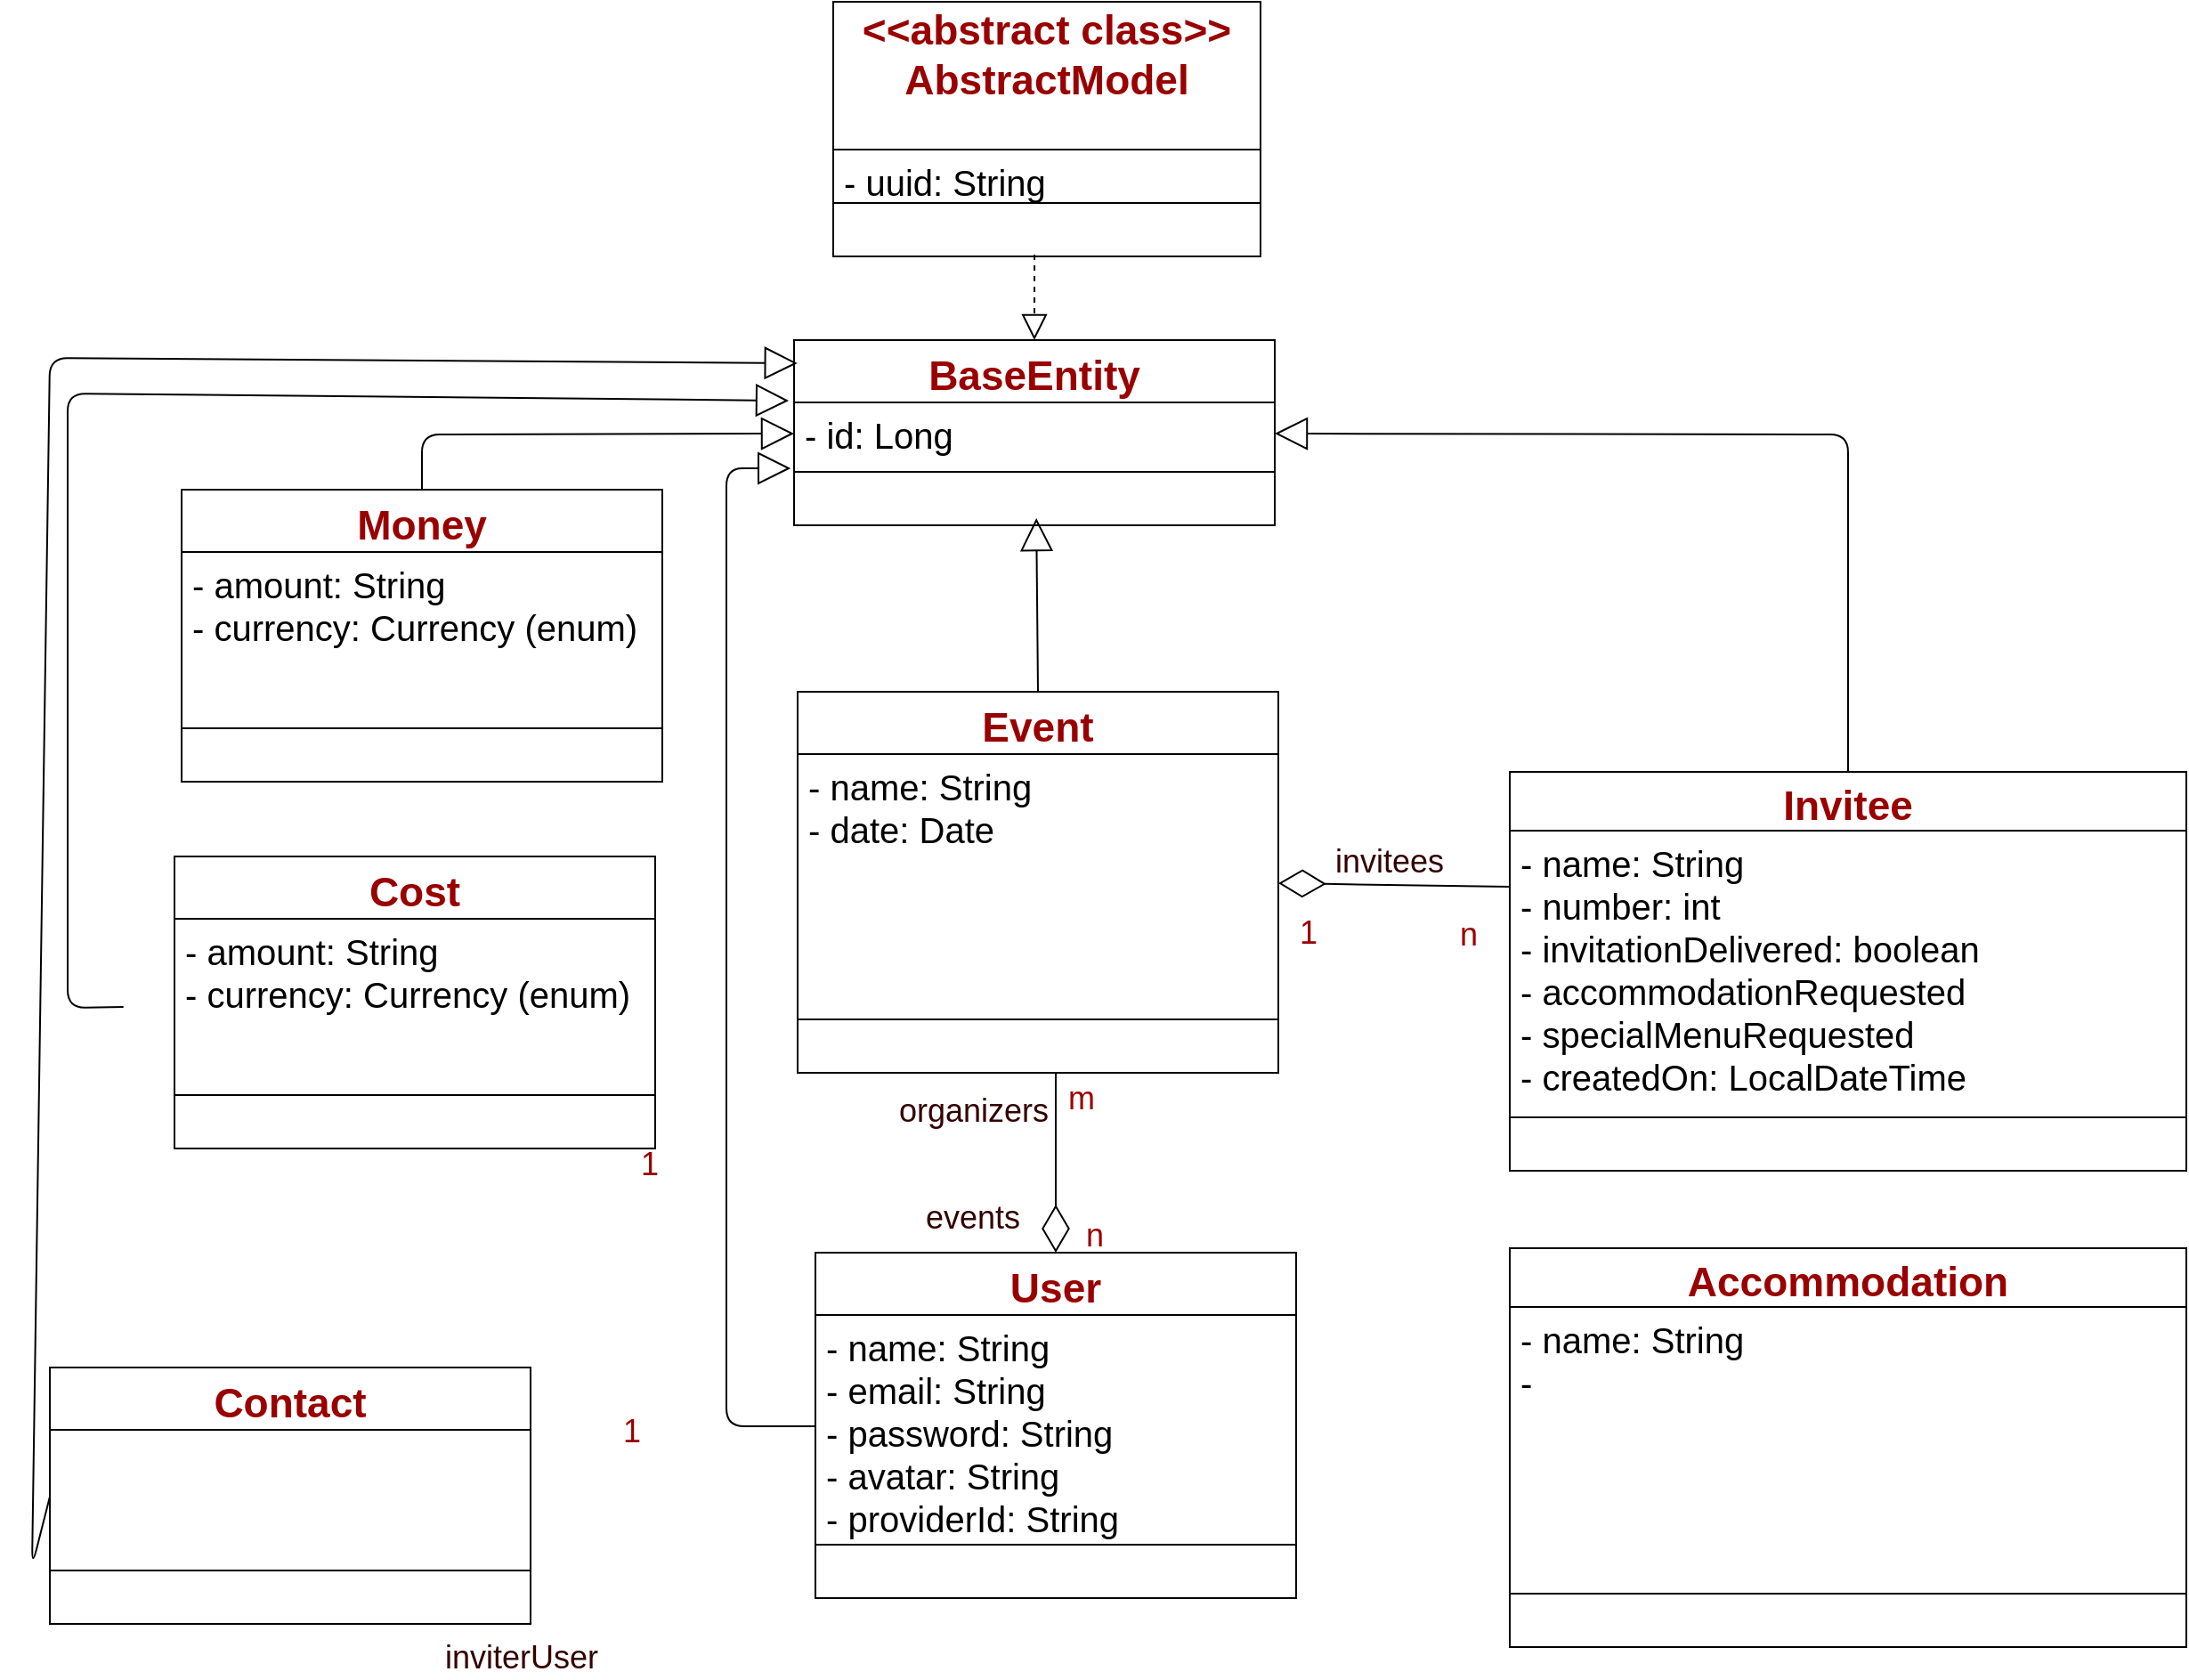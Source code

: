 <mxfile version="14.6.6" type="github">
  <diagram id="2b65b62c-36b4-7ad5-0130-103a9fcd3f7b" name="Page-1">
    <mxGraphModel dx="2450" dy="774" grid="1" gridSize="10" guides="1" tooltips="1" connect="1" arrows="1" fold="1" page="1" pageScale="1" pageWidth="1100" pageHeight="850" background="#ffffff" math="0" shadow="0">
      <root>
        <mxCell id="0" />
        <mxCell id="1" parent="0" />
        <mxCell id="11" value="Invitee" style="swimlane;fontStyle=1;align=center;verticalAlign=middle;childLayout=stackLayout;horizontal=1;startSize=33;horizontalStack=0;resizeParent=1;resizeParentMax=0;resizeLast=0;collapsible=1;marginBottom=0;swimlaneFillColor=#ffffff;strokeColor=#000000;strokeWidth=1;fillColor=none;fontSize=23;fontColor=#990000;perimeterSpacing=0;" parent="1" vertex="1">
          <mxGeometry x="830" y="472.5" width="380" height="224" as="geometry" />
        </mxCell>
        <mxCell id="12" value="- name: String&#xa;- number: int&#xa;- invitationDelivered: boolean&#xa;- accommodationRequested&#xa;- specialMenuRequested&#xa;- createdOn: LocalDateTime" style="text;strokeColor=none;fillColor=none;align=left;verticalAlign=top;spacingLeft=4;spacingRight=4;overflow=hidden;rotatable=0;points=[[0,0.5],[1,0.5]];portConstraint=eastwest;fontSize=20;" parent="11" vertex="1">
          <mxGeometry y="33" width="380" height="157" as="geometry" />
        </mxCell>
        <mxCell id="13" value="" style="line;strokeWidth=1;fillColor=none;align=left;verticalAlign=middle;spacingTop=-1;spacingLeft=3;spacingRight=3;rotatable=0;labelPosition=right;points=[];portConstraint=eastwest;" parent="11" vertex="1">
          <mxGeometry y="190" width="380" height="8" as="geometry" />
        </mxCell>
        <mxCell id="14" value=" " style="text;strokeColor=none;fillColor=none;align=left;verticalAlign=top;spacingLeft=4;spacingRight=4;overflow=hidden;rotatable=0;points=[[0,0.5],[1,0.5]];portConstraint=eastwest;" parent="11" vertex="1">
          <mxGeometry y="198" width="380" height="26" as="geometry" />
        </mxCell>
        <mxCell id="31" value="Event" style="swimlane;fontStyle=1;align=center;verticalAlign=middle;childLayout=stackLayout;horizontal=1;startSize=35;horizontalStack=0;resizeParent=1;resizeParentMax=0;resizeLast=0;collapsible=1;marginBottom=0;swimlaneFillColor=#ffffff;strokeColor=#000000;strokeWidth=1;fillColor=none;fontSize=23;fontColor=#990000;perimeterSpacing=0;" parent="1" vertex="1">
          <mxGeometry x="430" y="427.5" width="270" height="214" as="geometry" />
        </mxCell>
        <mxCell id="32" value="- name: String&#xa;- date: Date&#xa;" style="text;strokeColor=none;fillColor=none;align=left;verticalAlign=top;spacingLeft=4;spacingRight=4;overflow=hidden;rotatable=0;points=[[0,0.5],[1,0.5]];portConstraint=eastwest;fontSize=20;" parent="31" vertex="1">
          <mxGeometry y="35" width="270" height="145" as="geometry" />
        </mxCell>
        <mxCell id="33" value="" style="line;strokeWidth=1;fillColor=none;align=left;verticalAlign=middle;spacingTop=-1;spacingLeft=3;spacingRight=3;rotatable=0;labelPosition=right;points=[];portConstraint=eastwest;" parent="31" vertex="1">
          <mxGeometry y="180" width="270" height="8" as="geometry" />
        </mxCell>
        <mxCell id="34" value=" " style="text;strokeColor=none;fillColor=none;align=left;verticalAlign=top;spacingLeft=4;spacingRight=4;overflow=hidden;rotatable=0;points=[[0,0.5],[1,0.5]];portConstraint=eastwest;" parent="31" vertex="1">
          <mxGeometry y="188" width="270" height="26" as="geometry" />
        </mxCell>
        <mxCell id="47" value="Money" style="swimlane;fontStyle=1;align=center;verticalAlign=middle;childLayout=stackLayout;horizontal=1;startSize=35;horizontalStack=0;resizeParent=1;resizeParentMax=0;resizeLast=0;collapsible=1;marginBottom=0;swimlaneFillColor=#ffffff;strokeColor=#000000;strokeWidth=1;fillColor=none;fontSize=23;fontColor=#990000;perimeterSpacing=0;" parent="1" vertex="1">
          <mxGeometry x="84" y="314" width="270" height="164" as="geometry" />
        </mxCell>
        <mxCell id="48" value="- amount: String&#xa;- currency: Currency (enum)&#xa;&#xa;" style="text;strokeColor=none;fillColor=none;align=left;verticalAlign=top;spacingLeft=4;spacingRight=4;overflow=hidden;rotatable=0;points=[[0,0.5],[1,0.5]];portConstraint=eastwest;fontSize=20;" parent="47" vertex="1">
          <mxGeometry y="35" width="270" height="95" as="geometry" />
        </mxCell>
        <mxCell id="49" value="" style="line;strokeWidth=1;fillColor=none;align=left;verticalAlign=middle;spacingTop=-1;spacingLeft=3;spacingRight=3;rotatable=0;labelPosition=right;points=[];portConstraint=eastwest;" parent="47" vertex="1">
          <mxGeometry y="130" width="270" height="8" as="geometry" />
        </mxCell>
        <mxCell id="50" value=" " style="text;strokeColor=none;fillColor=none;align=left;verticalAlign=top;spacingLeft=4;spacingRight=4;overflow=hidden;rotatable=0;points=[[0,0.5],[1,0.5]];portConstraint=eastwest;" parent="47" vertex="1">
          <mxGeometry y="138" width="270" height="26" as="geometry" />
        </mxCell>
        <mxCell id="51" value="Contact" style="swimlane;fontStyle=1;align=center;verticalAlign=middle;childLayout=stackLayout;horizontal=1;startSize=35;horizontalStack=0;resizeParent=1;resizeParentMax=0;resizeLast=0;collapsible=1;marginBottom=0;swimlaneFillColor=#ffffff;strokeColor=#000000;strokeWidth=1;fillColor=none;fontSize=23;fontColor=#990000;perimeterSpacing=0;" parent="1" vertex="1">
          <mxGeometry x="10" y="807" width="270" height="144" as="geometry" />
        </mxCell>
        <mxCell id="52" value="&#xa;" style="text;strokeColor=none;fillColor=none;align=left;verticalAlign=top;spacingLeft=4;spacingRight=4;overflow=hidden;rotatable=0;points=[[0,0.5],[1,0.5]];portConstraint=eastwest;fontSize=20;" parent="51" vertex="1">
          <mxGeometry y="35" width="270" height="75" as="geometry" />
        </mxCell>
        <mxCell id="53" value="" style="line;strokeWidth=1;fillColor=none;align=left;verticalAlign=middle;spacingTop=-1;spacingLeft=3;spacingRight=3;rotatable=0;labelPosition=right;points=[];portConstraint=eastwest;" parent="51" vertex="1">
          <mxGeometry y="110" width="270" height="8" as="geometry" />
        </mxCell>
        <mxCell id="54" value=" " style="text;strokeColor=none;fillColor=none;align=left;verticalAlign=top;spacingLeft=4;spacingRight=4;overflow=hidden;rotatable=0;points=[[0,0.5],[1,0.5]];portConstraint=eastwest;" parent="51" vertex="1">
          <mxGeometry y="118" width="270" height="26" as="geometry" />
        </mxCell>
        <mxCell id="58" value="" style="endArrow=block;endSize=16;endFill=0;html=1;fontSize=16;fontColor=#990000;exitX=0.5;exitY=0;entryX=1;entryY=0.5;entryDx=0;entryDy=0;" parent="1" source="11" target="DzmEyF1N2hQkVVIjbfLj-112" edge="1">
          <mxGeometry width="160" relative="1" as="geometry">
            <mxPoint x="569.706" y="220.412" as="sourcePoint" />
            <mxPoint x="680" y="276" as="targetPoint" />
            <Array as="points">
              <mxPoint x="1020" y="283" />
            </Array>
          </mxGeometry>
        </mxCell>
        <mxCell id="61" value="" style="endArrow=block;endSize=16;endFill=0;html=1;fontSize=16;fontColor=#990000;exitX=0.5;exitY=0;entryX=0;entryY=0.5;entryDx=0;entryDy=0;" parent="1" source="47" edge="1" target="DzmEyF1N2hQkVVIjbfLj-112">
          <mxGeometry width="160" relative="1" as="geometry">
            <mxPoint x="569.706" y="220.412" as="sourcePoint" />
            <mxPoint x="440" y="276" as="targetPoint" />
            <Array as="points">
              <mxPoint x="219" y="283" />
            </Array>
          </mxGeometry>
        </mxCell>
        <mxCell id="63" value="" style="endArrow=block;endSize=16;endFill=0;html=1;fontSize=16;fontColor=#990000;entryX=-0.011;entryY=0.327;exitX=0.005;exitY=0.115;exitPerimeter=0;entryDx=0;entryDy=0;entryPerimeter=0;" parent="1" edge="1" target="DzmEyF1N2hQkVVIjbfLj-111">
          <mxGeometry width="160" relative="1" as="geometry">
            <mxPoint x="51.35" y="604.475" as="sourcePoint" />
            <mxPoint x="440" y="251.5" as="targetPoint" />
            <Array as="points">
              <mxPoint x="20" y="605" />
              <mxPoint x="20" y="260" />
            </Array>
          </mxGeometry>
        </mxCell>
        <mxCell id="64" value="" style="endArrow=block;endSize=16;endFill=0;html=1;fontSize=16;fontColor=#990000;exitX=0;exitY=0.5;entryX=0.007;entryY=0.125;entryDx=0;entryDy=0;entryPerimeter=0;" parent="1" source="52" edge="1" target="DzmEyF1N2hQkVVIjbfLj-111">
          <mxGeometry width="160" relative="1" as="geometry">
            <mxPoint x="-148.029" y="887.529" as="sourcePoint" />
            <mxPoint x="440" y="180" as="targetPoint" />
            <Array as="points">
              <mxPoint y="919" />
              <mxPoint x="10" y="240" />
            </Array>
          </mxGeometry>
        </mxCell>
        <mxCell id="70" value="&lt;font color=&quot;#330000&quot;&gt;inviterUser&lt;/font&gt;" style="text;html=1;resizable=0;points=[];autosize=1;align=left;verticalAlign=top;spacingTop=-4;fontSize=18;fontColor=#990000;" parent="1" vertex="1">
          <mxGeometry x="230" y="956.5" width="100" height="20" as="geometry" />
        </mxCell>
        <mxCell id="74" value="n" style="text;html=1;resizable=0;points=[];autosize=1;align=left;verticalAlign=top;spacingTop=-4;fontSize=18;fontColor=#990000;" parent="1" vertex="1">
          <mxGeometry x="590" y="720" width="30" height="20" as="geometry" />
        </mxCell>
        <mxCell id="79" value="1" style="text;html=1;resizable=0;points=[];autosize=1;align=left;verticalAlign=top;spacingTop=-4;fontSize=18;fontColor=#990000;" parent="1" vertex="1">
          <mxGeometry x="340" y="680" width="30" height="20" as="geometry" />
        </mxCell>
        <mxCell id="83" value="1" style="text;html=1;resizable=0;points=[];autosize=1;align=left;verticalAlign=top;spacingTop=-4;fontSize=18;fontColor=#990000;" parent="1" vertex="1">
          <mxGeometry x="710" y="550" width="30" height="20" as="geometry" />
        </mxCell>
        <mxCell id="84" value="&lt;font color=&quot;#330000&quot;&gt;invitees&lt;/font&gt;" style="text;html=1;resizable=0;points=[];autosize=1;align=left;verticalAlign=top;spacingTop=-4;fontSize=18;fontColor=#990000;" parent="1" vertex="1">
          <mxGeometry x="730" y="510" width="80" height="20" as="geometry" />
        </mxCell>
        <mxCell id="95" value="" style="endArrow=diamondThin;endFill=0;endSize=24;html=1;fontSize=18;fontColor=#990000;entryX=1;entryY=0.5;exitX=0;exitY=0.201;entryDx=0;entryDy=0;exitDx=0;exitDy=0;exitPerimeter=0;" parent="1" source="12" target="32" edge="1">
          <mxGeometry width="160" relative="1" as="geometry">
            <mxPoint x="600" y="370" as="sourcePoint" />
            <mxPoint x="570" y="417.5" as="targetPoint" />
            <Array as="points" />
          </mxGeometry>
        </mxCell>
        <mxCell id="98" value="n" style="text;html=1;resizable=0;points=[];autosize=1;align=left;verticalAlign=top;spacingTop=-4;fontSize=18;fontColor=#990000;" parent="1" vertex="1">
          <mxGeometry x="800" y="550.5" width="30" height="20" as="geometry" />
        </mxCell>
        <mxCell id="99" value="1" style="text;html=1;resizable=0;points=[];autosize=1;align=left;verticalAlign=top;spacingTop=-4;fontSize=18;fontColor=#990000;" parent="1" vertex="1">
          <mxGeometry x="330" y="830" width="30" height="20" as="geometry" />
        </mxCell>
        <mxCell id="DzmEyF1N2hQkVVIjbfLj-99" value="User" style="swimlane;fontStyle=1;align=center;verticalAlign=middle;childLayout=stackLayout;horizontal=1;startSize=35;horizontalStack=0;resizeParent=1;resizeParentMax=0;resizeLast=0;collapsible=1;marginBottom=0;swimlaneFillColor=#ffffff;strokeColor=#000000;strokeWidth=1;fillColor=none;fontSize=23;fontColor=#990000;perimeterSpacing=0;" parent="1" vertex="1">
          <mxGeometry x="440" y="742.5" width="270" height="194" as="geometry" />
        </mxCell>
        <mxCell id="DzmEyF1N2hQkVVIjbfLj-100" value="- name: String&#xa;- email: String&#xa;- password: String&#xa;- avatar: String&#xa;- providerId: String" style="text;strokeColor=none;fillColor=none;align=left;verticalAlign=top;spacingLeft=4;spacingRight=4;overflow=hidden;rotatable=0;points=[[0,0.5],[1,0.5]];portConstraint=eastwest;fontSize=20;" parent="DzmEyF1N2hQkVVIjbfLj-99" vertex="1">
          <mxGeometry y="35" width="270" height="125" as="geometry" />
        </mxCell>
        <mxCell id="DzmEyF1N2hQkVVIjbfLj-101" value="" style="line;strokeWidth=1;fillColor=none;align=left;verticalAlign=middle;spacingTop=-1;spacingLeft=3;spacingRight=3;rotatable=0;labelPosition=right;points=[];portConstraint=eastwest;" parent="DzmEyF1N2hQkVVIjbfLj-99" vertex="1">
          <mxGeometry y="160" width="270" height="8" as="geometry" />
        </mxCell>
        <mxCell id="DzmEyF1N2hQkVVIjbfLj-102" value=" " style="text;strokeColor=none;fillColor=none;align=left;verticalAlign=top;spacingLeft=4;spacingRight=4;overflow=hidden;rotatable=0;points=[[0,0.5],[1,0.5]];portConstraint=eastwest;" parent="DzmEyF1N2hQkVVIjbfLj-99" vertex="1">
          <mxGeometry y="168" width="270" height="26" as="geometry" />
        </mxCell>
        <mxCell id="DzmEyF1N2hQkVVIjbfLj-103" value="" style="endArrow=diamondThin;endFill=0;endSize=24;html=1;fontSize=18;fontColor=#990000;entryX=0.5;entryY=0;entryDx=0;entryDy=0;exitX=0.537;exitY=1.019;exitDx=0;exitDy=0;exitPerimeter=0;" parent="1" source="34" target="DzmEyF1N2hQkVVIjbfLj-99" edge="1">
          <mxGeometry width="160" relative="1" as="geometry">
            <mxPoint x="660" y="670" as="sourcePoint" />
            <mxPoint x="588" y="680" as="targetPoint" />
            <Array as="points" />
          </mxGeometry>
        </mxCell>
        <mxCell id="DzmEyF1N2hQkVVIjbfLj-104" value="m" style="text;html=1;resizable=0;points=[];autosize=1;align=left;verticalAlign=top;spacingTop=-4;fontSize=18;fontColor=#990000;" parent="1" vertex="1">
          <mxGeometry x="580" y="642.5" width="30" height="20" as="geometry" />
        </mxCell>
        <mxCell id="DzmEyF1N2hQkVVIjbfLj-105" value="&lt;font color=&quot;#330000&quot;&gt;events&lt;/font&gt;" style="text;html=1;resizable=0;points=[];autosize=1;align=left;verticalAlign=top;spacingTop=-4;fontSize=18;fontColor=#990000;" parent="1" vertex="1">
          <mxGeometry x="500" y="710" width="70" height="20" as="geometry" />
        </mxCell>
        <mxCell id="DzmEyF1N2hQkVVIjbfLj-106" value="&lt;font color=&quot;#330000&quot;&gt;organizers&lt;/font&gt;" style="text;html=1;resizable=0;points=[];autosize=1;align=left;verticalAlign=top;spacingTop=-4;fontSize=18;fontColor=#990000;" parent="1" vertex="1">
          <mxGeometry x="485" y="650" width="100" height="20" as="geometry" />
        </mxCell>
        <mxCell id="DzmEyF1N2hQkVVIjbfLj-107" value="&lt;&lt;abstract class&gt;&gt;&#xa;AbstractModel&#xa;" style="swimlane;fontStyle=1;align=center;verticalAlign=middle;childLayout=stackLayout;horizontal=1;startSize=83;horizontalStack=0;resizeParent=1;resizeParentMax=0;resizeLast=0;collapsible=1;marginBottom=0;swimlaneFillColor=#ffffff;strokeColor=#000000;strokeWidth=1;fillColor=none;fontSize=23;fontColor=#990000;perimeterSpacing=0;" parent="1" vertex="1">
          <mxGeometry x="450" y="40" width="240" height="143" as="geometry" />
        </mxCell>
        <mxCell id="DzmEyF1N2hQkVVIjbfLj-108" value="- uuid: String" style="text;strokeColor=none;fillColor=none;align=left;verticalAlign=top;spacingLeft=4;spacingRight=4;overflow=hidden;rotatable=0;points=[[0,0.5],[1,0.5]];portConstraint=eastwest;fontSize=20;" parent="DzmEyF1N2hQkVVIjbfLj-107" vertex="1">
          <mxGeometry y="83" width="240" height="26" as="geometry" />
        </mxCell>
        <mxCell id="DzmEyF1N2hQkVVIjbfLj-109" value="" style="line;strokeWidth=1;fillColor=none;align=left;verticalAlign=middle;spacingTop=-1;spacingLeft=3;spacingRight=3;rotatable=0;labelPosition=right;points=[];portConstraint=eastwest;" parent="DzmEyF1N2hQkVVIjbfLj-107" vertex="1">
          <mxGeometry y="109" width="240" height="8" as="geometry" />
        </mxCell>
        <mxCell id="DzmEyF1N2hQkVVIjbfLj-110" value=" " style="text;strokeColor=none;fillColor=none;align=left;verticalAlign=top;spacingLeft=4;spacingRight=4;overflow=hidden;rotatable=0;points=[[0,0.5],[1,0.5]];portConstraint=eastwest;" parent="DzmEyF1N2hQkVVIjbfLj-107" vertex="1">
          <mxGeometry y="117" width="240" height="26" as="geometry" />
        </mxCell>
        <mxCell id="DzmEyF1N2hQkVVIjbfLj-111" value="BaseEntity" style="swimlane;fontStyle=1;align=center;verticalAlign=middle;childLayout=stackLayout;horizontal=1;startSize=35;horizontalStack=0;resizeParent=1;resizeParentMax=0;resizeLast=0;collapsible=1;marginBottom=0;swimlaneFillColor=#ffffff;strokeColor=#000000;strokeWidth=1;fillColor=none;fontSize=23;fontColor=#990000;perimeterSpacing=0;" parent="1" vertex="1">
          <mxGeometry x="428" y="230" width="270" height="104" as="geometry" />
        </mxCell>
        <mxCell id="DzmEyF1N2hQkVVIjbfLj-112" value="- id: Long" style="text;strokeColor=none;fillColor=none;align=left;verticalAlign=top;spacingLeft=4;spacingRight=4;overflow=hidden;rotatable=0;points=[[0,0.5],[1,0.5]];portConstraint=eastwest;fontSize=20;" parent="DzmEyF1N2hQkVVIjbfLj-111" vertex="1">
          <mxGeometry y="35" width="270" height="35" as="geometry" />
        </mxCell>
        <mxCell id="DzmEyF1N2hQkVVIjbfLj-113" value="" style="line;strokeWidth=1;fillColor=none;align=left;verticalAlign=middle;spacingTop=-1;spacingLeft=3;spacingRight=3;rotatable=0;labelPosition=right;points=[];portConstraint=eastwest;" parent="DzmEyF1N2hQkVVIjbfLj-111" vertex="1">
          <mxGeometry y="70" width="270" height="8" as="geometry" />
        </mxCell>
        <mxCell id="DzmEyF1N2hQkVVIjbfLj-114" value=" " style="text;strokeColor=none;fillColor=none;align=left;verticalAlign=top;spacingLeft=4;spacingRight=4;overflow=hidden;rotatable=0;points=[[0,0.5],[1,0.5]];portConstraint=eastwest;" parent="DzmEyF1N2hQkVVIjbfLj-111" vertex="1">
          <mxGeometry y="78" width="270" height="26" as="geometry" />
        </mxCell>
        <mxCell id="DzmEyF1N2hQkVVIjbfLj-117" value="" style="endArrow=block;endSize=16;endFill=0;html=1;fontSize=20;entryX=0.504;entryY=0.846;entryDx=0;entryDy=0;entryPerimeter=0;exitX=0.5;exitY=0;exitDx=0;exitDy=0;" parent="1" source="31" target="DzmEyF1N2hQkVVIjbfLj-114" edge="1">
          <mxGeometry width="160" relative="1" as="geometry">
            <mxPoint x="530" y="480" as="sourcePoint" />
            <mxPoint x="690" y="480" as="targetPoint" />
          </mxGeometry>
        </mxCell>
        <mxCell id="DzmEyF1N2hQkVVIjbfLj-118" value="" style="endArrow=block;dashed=1;endFill=0;endSize=12;html=1;fontSize=20;exitX=0.471;exitY=0.962;exitDx=0;exitDy=0;exitPerimeter=0;entryX=0.5;entryY=0;entryDx=0;entryDy=0;" parent="1" source="DzmEyF1N2hQkVVIjbfLj-110" target="DzmEyF1N2hQkVVIjbfLj-111" edge="1">
          <mxGeometry width="160" relative="1" as="geometry">
            <mxPoint x="660" y="210" as="sourcePoint" />
            <mxPoint x="820" y="210" as="targetPoint" />
          </mxGeometry>
        </mxCell>
        <mxCell id="DzmEyF1N2hQkVVIjbfLj-119" value="" style="endArrow=block;endSize=16;endFill=0;html=1;fontSize=20;exitX=0;exitY=0.5;exitDx=0;exitDy=0;entryX=-0.007;entryY=1.057;entryDx=0;entryDy=0;entryPerimeter=0;" parent="1" source="DzmEyF1N2hQkVVIjbfLj-100" target="DzmEyF1N2hQkVVIjbfLj-112" edge="1">
          <mxGeometry width="160" relative="1" as="geometry">
            <mxPoint x="575" y="437.5" as="sourcePoint" />
            <mxPoint x="410" y="340" as="targetPoint" />
            <Array as="points">
              <mxPoint x="390" y="840" />
              <mxPoint x="390" y="302" />
            </Array>
          </mxGeometry>
        </mxCell>
        <mxCell id="dVRXr-Py-uLTCdK78p9r-99" value="Accommodation" style="swimlane;fontStyle=1;align=center;verticalAlign=middle;childLayout=stackLayout;horizontal=1;startSize=33;horizontalStack=0;resizeParent=1;resizeParentMax=0;resizeLast=0;collapsible=1;marginBottom=0;swimlaneFillColor=#ffffff;strokeColor=#000000;strokeWidth=1;fillColor=none;fontSize=23;fontColor=#990000;perimeterSpacing=0;" vertex="1" parent="1">
          <mxGeometry x="830" y="740" width="380" height="224" as="geometry" />
        </mxCell>
        <mxCell id="dVRXr-Py-uLTCdK78p9r-100" value="- name: String&#xa;- " style="text;strokeColor=none;fillColor=none;align=left;verticalAlign=top;spacingLeft=4;spacingRight=4;overflow=hidden;rotatable=0;points=[[0,0.5],[1,0.5]];portConstraint=eastwest;fontSize=20;" vertex="1" parent="dVRXr-Py-uLTCdK78p9r-99">
          <mxGeometry y="33" width="380" height="157" as="geometry" />
        </mxCell>
        <mxCell id="dVRXr-Py-uLTCdK78p9r-101" value="" style="line;strokeWidth=1;fillColor=none;align=left;verticalAlign=middle;spacingTop=-1;spacingLeft=3;spacingRight=3;rotatable=0;labelPosition=right;points=[];portConstraint=eastwest;" vertex="1" parent="dVRXr-Py-uLTCdK78p9r-99">
          <mxGeometry y="190" width="380" height="8" as="geometry" />
        </mxCell>
        <mxCell id="dVRXr-Py-uLTCdK78p9r-102" value=" " style="text;strokeColor=none;fillColor=none;align=left;verticalAlign=top;spacingLeft=4;spacingRight=4;overflow=hidden;rotatable=0;points=[[0,0.5],[1,0.5]];portConstraint=eastwest;" vertex="1" parent="dVRXr-Py-uLTCdK78p9r-99">
          <mxGeometry y="198" width="380" height="26" as="geometry" />
        </mxCell>
        <mxCell id="dVRXr-Py-uLTCdK78p9r-103" value="Cost" style="swimlane;fontStyle=1;align=center;verticalAlign=middle;childLayout=stackLayout;horizontal=1;startSize=35;horizontalStack=0;resizeParent=1;resizeParentMax=0;resizeLast=0;collapsible=1;marginBottom=0;swimlaneFillColor=#ffffff;strokeColor=#000000;strokeWidth=1;fillColor=none;fontSize=23;fontColor=#990000;perimeterSpacing=0;" vertex="1" parent="1">
          <mxGeometry x="80" y="520" width="270" height="164" as="geometry" />
        </mxCell>
        <mxCell id="dVRXr-Py-uLTCdK78p9r-104" value="- amount: String&#xa;- currency: Currency (enum)&#xa;&#xa;" style="text;strokeColor=none;fillColor=none;align=left;verticalAlign=top;spacingLeft=4;spacingRight=4;overflow=hidden;rotatable=0;points=[[0,0.5],[1,0.5]];portConstraint=eastwest;fontSize=20;" vertex="1" parent="dVRXr-Py-uLTCdK78p9r-103">
          <mxGeometry y="35" width="270" height="95" as="geometry" />
        </mxCell>
        <mxCell id="dVRXr-Py-uLTCdK78p9r-105" value="" style="line;strokeWidth=1;fillColor=none;align=left;verticalAlign=middle;spacingTop=-1;spacingLeft=3;spacingRight=3;rotatable=0;labelPosition=right;points=[];portConstraint=eastwest;" vertex="1" parent="dVRXr-Py-uLTCdK78p9r-103">
          <mxGeometry y="130" width="270" height="8" as="geometry" />
        </mxCell>
        <mxCell id="dVRXr-Py-uLTCdK78p9r-106" value=" " style="text;strokeColor=none;fillColor=none;align=left;verticalAlign=top;spacingLeft=4;spacingRight=4;overflow=hidden;rotatable=0;points=[[0,0.5],[1,0.5]];portConstraint=eastwest;" vertex="1" parent="dVRXr-Py-uLTCdK78p9r-103">
          <mxGeometry y="138" width="270" height="26" as="geometry" />
        </mxCell>
      </root>
    </mxGraphModel>
  </diagram>
</mxfile>
